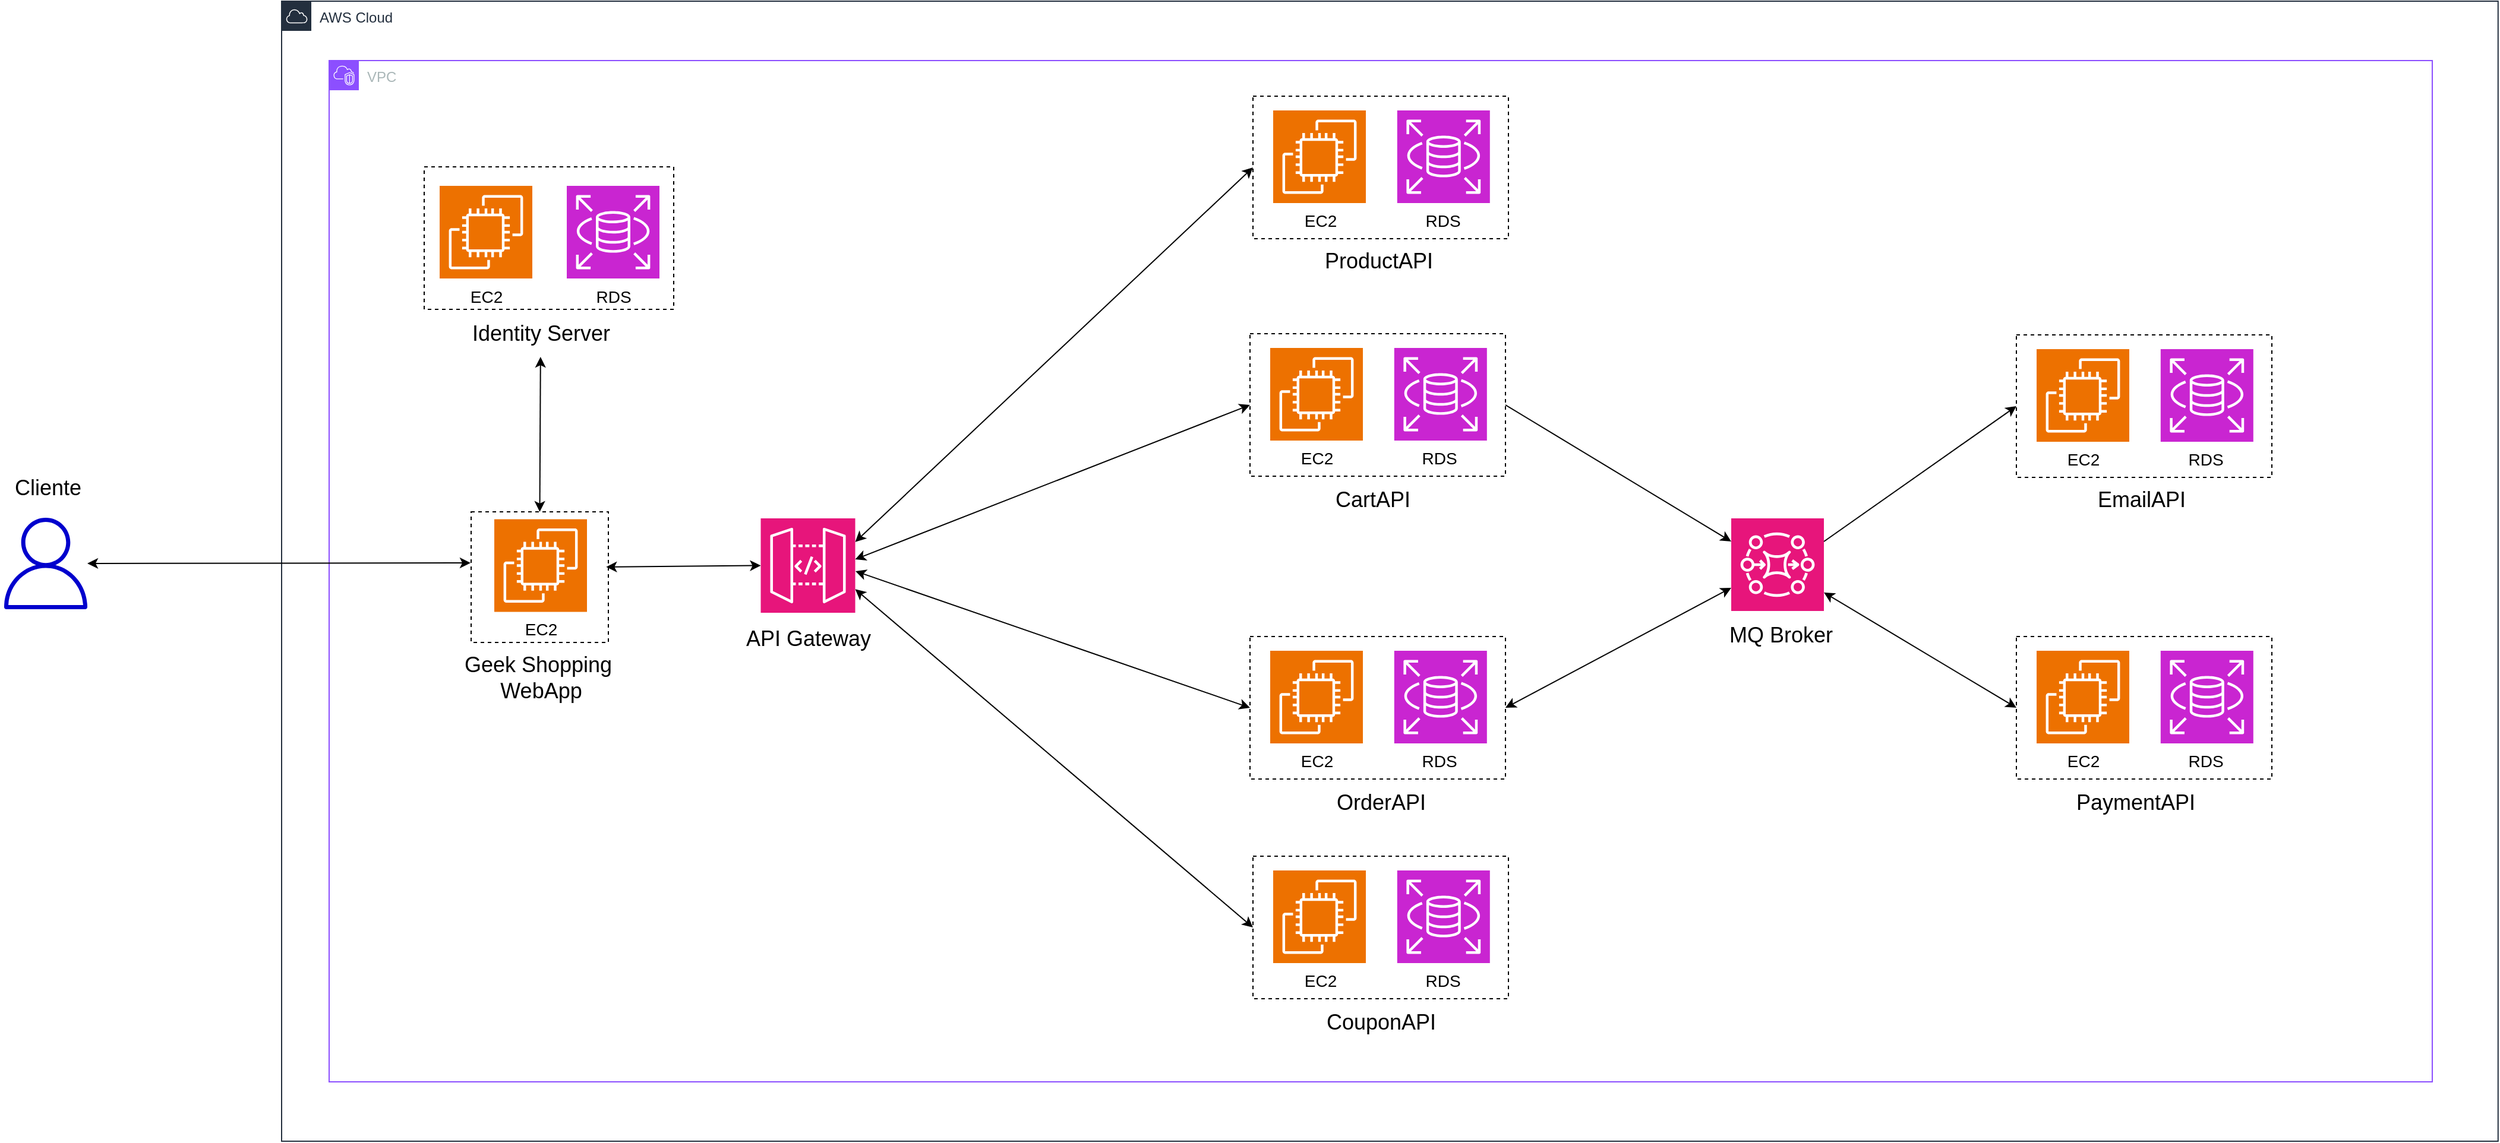 <mxfile version="25.0.3">
  <diagram name="Página-1" id="ZYrXFXTMh5Co8lFkQm1W">
    <mxGraphModel dx="3292" dy="1300" grid="1" gridSize="10" guides="1" tooltips="1" connect="1" arrows="1" fold="1" page="1" pageScale="1" pageWidth="827" pageHeight="1169" math="0" shadow="0">
      <root>
        <mxCell id="0" />
        <mxCell id="1" parent="0" />
        <mxCell id="eIzoueygHuHwb89tyksf-4" value="&lt;font style=&quot;font-size: 18px;&quot;&gt;Cliente&lt;/font&gt;" style="text;html=1;align=center;verticalAlign=middle;resizable=0;points=[];autosize=1;strokeColor=none;fillColor=none;" parent="1" vertex="1">
          <mxGeometry x="-827" y="410" width="80" height="40" as="geometry" />
        </mxCell>
        <mxCell id="xBQm6iWofpUOaXLiv4rK-24" value="" style="sketch=0;outlineConnect=0;fontColor=#232F3E;gradientColor=none;fillColor=#0000CD;strokeColor=none;dashed=0;verticalLabelPosition=bottom;verticalAlign=top;align=center;html=1;fontSize=12;fontStyle=0;aspect=fixed;pointerEvents=1;shape=mxgraph.aws4.user;" parent="1" vertex="1">
          <mxGeometry x="-827" y="455" width="77" height="77" as="geometry" />
        </mxCell>
        <mxCell id="Vf5IzShE180shMKCOmAt-81" value="AWS Cloud" style="points=[[0,0],[0.25,0],[0.5,0],[0.75,0],[1,0],[1,0.25],[1,0.5],[1,0.75],[1,1],[0.75,1],[0.5,1],[0.25,1],[0,1],[0,0.75],[0,0.5],[0,0.25]];outlineConnect=0;gradientColor=none;html=1;whiteSpace=wrap;fontSize=12;fontStyle=0;container=1;pointerEvents=0;collapsible=0;recursiveResize=0;shape=mxgraph.aws4.group;grIcon=mxgraph.aws4.group_aws_cloud;strokeColor=#232F3E;fillColor=none;verticalAlign=top;align=left;spacingLeft=30;fontColor=#232F3E;dashed=0;" vertex="1" parent="1">
          <mxGeometry x="-590" y="20" width="1865.4" height="960" as="geometry" />
        </mxCell>
        <mxCell id="Vf5IzShE180shMKCOmAt-80" value="VPC" style="points=[[0,0],[0.25,0],[0.5,0],[0.75,0],[1,0],[1,0.25],[1,0.5],[1,0.75],[1,1],[0.75,1],[0.5,1],[0.25,1],[0,1],[0,0.75],[0,0.5],[0,0.25]];outlineConnect=0;gradientColor=none;html=1;whiteSpace=wrap;fontSize=12;fontStyle=0;container=1;pointerEvents=0;collapsible=0;recursiveResize=0;shape=mxgraph.aws4.group;grIcon=mxgraph.aws4.group_vpc2;strokeColor=#8C4FFF;fillColor=none;verticalAlign=top;align=left;spacingLeft=30;fontColor=#AAB7B8;dashed=0;" vertex="1" parent="Vf5IzShE180shMKCOmAt-81">
          <mxGeometry x="40" y="50" width="1770" height="860" as="geometry" />
        </mxCell>
        <mxCell id="Vf5IzShE180shMKCOmAt-107" value="" style="fontStyle=0;dashed=1;html=1;whiteSpace=wrap;" vertex="1" parent="Vf5IzShE180shMKCOmAt-80">
          <mxGeometry x="119.5" y="380" width="115.5" height="110" as="geometry" />
        </mxCell>
        <mxCell id="Vf5IzShE180shMKCOmAt-3" value="" style="sketch=0;points=[[0,0,0],[0.25,0,0],[0.5,0,0],[0.75,0,0],[1,0,0],[0,1,0],[0.25,1,0],[0.5,1,0],[0.75,1,0],[1,1,0],[0,0.25,0],[0,0.5,0],[0,0.75,0],[1,0.25,0],[1,0.5,0],[1,0.75,0]];outlineConnect=0;fontColor=#232F3E;fillColor=#E7157B;strokeColor=#ffffff;dashed=0;verticalLabelPosition=bottom;verticalAlign=top;align=center;html=1;fontSize=12;fontStyle=0;aspect=fixed;shape=mxgraph.aws4.resourceIcon;resIcon=mxgraph.aws4.api_gateway;direction=west;" vertex="1" parent="Vf5IzShE180shMKCOmAt-80">
          <mxGeometry x="363.25" y="385.5" width="79.5" height="79.5" as="geometry" />
        </mxCell>
        <mxCell id="Vf5IzShE180shMKCOmAt-6" value="&lt;font style=&quot;font-size: 18px;&quot;&gt;API Gateway&lt;/font&gt;" style="text;html=1;align=center;verticalAlign=middle;resizable=0;points=[];autosize=1;strokeColor=none;fillColor=none;" vertex="1" parent="Vf5IzShE180shMKCOmAt-80">
          <mxGeometry x="338" y="466.5" width="130" height="40" as="geometry" />
        </mxCell>
        <mxCell id="Vf5IzShE180shMKCOmAt-10" value="&lt;font style=&quot;font-size: 18px;&quot;&gt;Geek Shopping&amp;nbsp;&lt;/font&gt;&lt;div&gt;&lt;font style=&quot;font-size: 18px;&quot;&gt;WebApp&lt;/font&gt;&lt;/div&gt;" style="text;html=1;align=center;verticalAlign=middle;resizable=0;points=[];autosize=1;strokeColor=none;fillColor=none;" vertex="1" parent="Vf5IzShE180shMKCOmAt-80">
          <mxGeometry x="103" y="490" width="150" height="60" as="geometry" />
        </mxCell>
        <mxCell id="Vf5IzShE180shMKCOmAt-21" value="" style="sketch=0;points=[[0,0,0],[0.25,0,0],[0.5,0,0],[0.75,0,0],[1,0,0],[0,1,0],[0.25,1,0],[0.5,1,0],[0.75,1,0],[1,1,0],[0,0.25,0],[0,0.5,0],[0,0.75,0],[1,0.25,0],[1,0.5,0],[1,0.75,0]];outlineConnect=0;fontColor=#232F3E;fillColor=#E7157B;strokeColor=#ffffff;dashed=0;verticalLabelPosition=bottom;verticalAlign=top;align=center;html=1;fontSize=12;fontStyle=0;aspect=fixed;shape=mxgraph.aws4.resourceIcon;resIcon=mxgraph.aws4.mq;" vertex="1" parent="Vf5IzShE180shMKCOmAt-80">
          <mxGeometry x="1180" y="385.5" width="78" height="78" as="geometry" />
        </mxCell>
        <mxCell id="Vf5IzShE180shMKCOmAt-64" value="&lt;font style=&quot;font-size: 18px;&quot;&gt;&amp;nbsp;MQ Broker&lt;/font&gt;" style="text;html=1;align=center;verticalAlign=middle;resizable=0;points=[];autosize=1;strokeColor=none;fillColor=none;" vertex="1" parent="Vf5IzShE180shMKCOmAt-80">
          <mxGeometry x="1159" y="463.5" width="120" height="40" as="geometry" />
        </mxCell>
        <mxCell id="Vf5IzShE180shMKCOmAt-58" value="" style="fontStyle=0;dashed=1;html=1;whiteSpace=wrap;" vertex="1" parent="Vf5IzShE180shMKCOmAt-80">
          <mxGeometry x="777.5" y="670" width="215" height="120" as="geometry" />
        </mxCell>
        <mxCell id="Vf5IzShE180shMKCOmAt-59" value="" style="sketch=0;points=[[0,0,0],[0.25,0,0],[0.5,0,0],[0.75,0,0],[1,0,0],[0,1,0],[0.25,1,0],[0.5,1,0],[0.75,1,0],[1,1,0],[0,0.25,0],[0,0.5,0],[0,0.75,0],[1,0.25,0],[1,0.5,0],[1,0.75,0]];outlineConnect=0;fontColor=#232F3E;fillColor=#ED7100;strokeColor=#ffffff;dashed=0;verticalLabelPosition=bottom;verticalAlign=top;align=center;html=1;fontSize=12;fontStyle=0;aspect=fixed;shape=mxgraph.aws4.resourceIcon;resIcon=mxgraph.aws4.ec2;" vertex="1" parent="Vf5IzShE180shMKCOmAt-80">
          <mxGeometry x="794.5" y="682" width="78" height="78" as="geometry" />
        </mxCell>
        <mxCell id="Vf5IzShE180shMKCOmAt-60" value="" style="sketch=0;points=[[0,0,0],[0.25,0,0],[0.5,0,0],[0.75,0,0],[1,0,0],[0,1,0],[0.25,1,0],[0.5,1,0],[0.75,1,0],[1,1,0],[0,0.25,0],[0,0.5,0],[0,0.75,0],[1,0.25,0],[1,0.5,0],[1,0.75,0]];outlineConnect=0;fontColor=#232F3E;fillColor=#C925D1;strokeColor=#ffffff;dashed=0;verticalLabelPosition=bottom;verticalAlign=top;align=center;html=1;fontSize=12;fontStyle=0;aspect=fixed;shape=mxgraph.aws4.resourceIcon;resIcon=mxgraph.aws4.rds;" vertex="1" parent="Vf5IzShE180shMKCOmAt-80">
          <mxGeometry x="898.9" y="682" width="78" height="78" as="geometry" />
        </mxCell>
        <mxCell id="Vf5IzShE180shMKCOmAt-61" value="&lt;font style=&quot;font-size: 18px;&quot;&gt;CouponAPI&lt;/font&gt;" style="text;html=1;align=center;verticalAlign=middle;resizable=0;points=[];autosize=1;strokeColor=none;fillColor=none;" vertex="1" parent="Vf5IzShE180shMKCOmAt-80">
          <mxGeometry x="825" y="790" width="120" height="40" as="geometry" />
        </mxCell>
        <mxCell id="Vf5IzShE180shMKCOmAt-62" value="&lt;font style=&quot;font-size: 14px;&quot;&gt;EC2&lt;/font&gt;" style="text;html=1;align=center;verticalAlign=middle;resizable=0;points=[];autosize=1;strokeColor=none;fillColor=none;" vertex="1" parent="Vf5IzShE180shMKCOmAt-80">
          <mxGeometry x="808.5" y="760" width="50" height="30" as="geometry" />
        </mxCell>
        <mxCell id="Vf5IzShE180shMKCOmAt-63" value="&lt;font style=&quot;font-size: 14px;&quot;&gt;RDS&lt;/font&gt;" style="text;html=1;align=center;verticalAlign=middle;resizable=0;points=[];autosize=1;strokeColor=none;fillColor=none;" vertex="1" parent="Vf5IzShE180shMKCOmAt-80">
          <mxGeometry x="911.5" y="760" width="50" height="30" as="geometry" />
        </mxCell>
        <mxCell id="Vf5IzShE180shMKCOmAt-41" value="" style="fontStyle=0;dashed=1;html=1;whiteSpace=wrap;" vertex="1" parent="Vf5IzShE180shMKCOmAt-80">
          <mxGeometry x="777.5" y="30" width="215" height="120" as="geometry" />
        </mxCell>
        <mxCell id="Vf5IzShE180shMKCOmAt-11" value="" style="sketch=0;points=[[0,0,0],[0.25,0,0],[0.5,0,0],[0.75,0,0],[1,0,0],[0,1,0],[0.25,1,0],[0.5,1,0],[0.75,1,0],[1,1,0],[0,0.25,0],[0,0.5,0],[0,0.75,0],[1,0.25,0],[1,0.5,0],[1,0.75,0]];outlineConnect=0;fontColor=#232F3E;fillColor=#ED7100;strokeColor=#ffffff;dashed=0;verticalLabelPosition=bottom;verticalAlign=top;align=center;html=1;fontSize=12;fontStyle=0;aspect=fixed;shape=mxgraph.aws4.resourceIcon;resIcon=mxgraph.aws4.ec2;" vertex="1" parent="Vf5IzShE180shMKCOmAt-80">
          <mxGeometry x="794.5" y="42" width="78" height="78" as="geometry" />
        </mxCell>
        <mxCell id="Vf5IzShE180shMKCOmAt-15" value="" style="sketch=0;points=[[0,0,0],[0.25,0,0],[0.5,0,0],[0.75,0,0],[1,0,0],[0,1,0],[0.25,1,0],[0.5,1,0],[0.75,1,0],[1,1,0],[0,0.25,0],[0,0.5,0],[0,0.75,0],[1,0.25,0],[1,0.5,0],[1,0.75,0]];outlineConnect=0;fontColor=#232F3E;fillColor=#C925D1;strokeColor=#ffffff;dashed=0;verticalLabelPosition=bottom;verticalAlign=top;align=center;html=1;fontSize=12;fontStyle=0;aspect=fixed;shape=mxgraph.aws4.resourceIcon;resIcon=mxgraph.aws4.rds;" vertex="1" parent="Vf5IzShE180shMKCOmAt-80">
          <mxGeometry x="898.9" y="42" width="78" height="78" as="geometry" />
        </mxCell>
        <mxCell id="Vf5IzShE180shMKCOmAt-42" value="&lt;font style=&quot;font-size: 18px;&quot;&gt;ProductAPI&lt;/font&gt;" style="text;html=1;align=center;verticalAlign=middle;resizable=0;points=[];autosize=1;strokeColor=none;fillColor=none;" vertex="1" parent="Vf5IzShE180shMKCOmAt-80">
          <mxGeometry x="827.5" y="149" width="110" height="40" as="geometry" />
        </mxCell>
        <mxCell id="Vf5IzShE180shMKCOmAt-44" value="&lt;font style=&quot;font-size: 14px;&quot;&gt;EC2&lt;/font&gt;" style="text;html=1;align=center;verticalAlign=middle;resizable=0;points=[];autosize=1;strokeColor=none;fillColor=none;" vertex="1" parent="Vf5IzShE180shMKCOmAt-80">
          <mxGeometry x="808.5" y="120" width="50" height="30" as="geometry" />
        </mxCell>
        <mxCell id="Vf5IzShE180shMKCOmAt-45" value="&lt;font style=&quot;font-size: 14px;&quot;&gt;RDS&lt;/font&gt;" style="text;html=1;align=center;verticalAlign=middle;resizable=0;points=[];autosize=1;strokeColor=none;fillColor=none;" vertex="1" parent="Vf5IzShE180shMKCOmAt-80">
          <mxGeometry x="911.5" y="120" width="50" height="30" as="geometry" />
        </mxCell>
        <mxCell id="Vf5IzShE180shMKCOmAt-46" value="" style="fontStyle=0;dashed=1;html=1;whiteSpace=wrap;" vertex="1" parent="Vf5IzShE180shMKCOmAt-80">
          <mxGeometry x="775" y="230" width="215" height="120" as="geometry" />
        </mxCell>
        <mxCell id="Vf5IzShE180shMKCOmAt-47" value="" style="sketch=0;points=[[0,0,0],[0.25,0,0],[0.5,0,0],[0.75,0,0],[1,0,0],[0,1,0],[0.25,1,0],[0.5,1,0],[0.75,1,0],[1,1,0],[0,0.25,0],[0,0.5,0],[0,0.75,0],[1,0.25,0],[1,0.5,0],[1,0.75,0]];outlineConnect=0;fontColor=#232F3E;fillColor=#ED7100;strokeColor=#ffffff;dashed=0;verticalLabelPosition=bottom;verticalAlign=top;align=center;html=1;fontSize=12;fontStyle=0;aspect=fixed;shape=mxgraph.aws4.resourceIcon;resIcon=mxgraph.aws4.ec2;" vertex="1" parent="Vf5IzShE180shMKCOmAt-80">
          <mxGeometry x="792" y="242" width="78" height="78" as="geometry" />
        </mxCell>
        <mxCell id="Vf5IzShE180shMKCOmAt-48" value="" style="sketch=0;points=[[0,0,0],[0.25,0,0],[0.5,0,0],[0.75,0,0],[1,0,0],[0,1,0],[0.25,1,0],[0.5,1,0],[0.75,1,0],[1,1,0],[0,0.25,0],[0,0.5,0],[0,0.75,0],[1,0.25,0],[1,0.5,0],[1,0.75,0]];outlineConnect=0;fontColor=#232F3E;fillColor=#C925D1;strokeColor=#ffffff;dashed=0;verticalLabelPosition=bottom;verticalAlign=top;align=center;html=1;fontSize=12;fontStyle=0;aspect=fixed;shape=mxgraph.aws4.resourceIcon;resIcon=mxgraph.aws4.rds;" vertex="1" parent="Vf5IzShE180shMKCOmAt-80">
          <mxGeometry x="896.4" y="242" width="78" height="78" as="geometry" />
        </mxCell>
        <mxCell id="Vf5IzShE180shMKCOmAt-50" value="&lt;font style=&quot;font-size: 14px;&quot;&gt;EC2&lt;/font&gt;" style="text;html=1;align=center;verticalAlign=middle;resizable=0;points=[];autosize=1;strokeColor=none;fillColor=none;" vertex="1" parent="Vf5IzShE180shMKCOmAt-80">
          <mxGeometry x="806" y="320" width="50" height="30" as="geometry" />
        </mxCell>
        <mxCell id="Vf5IzShE180shMKCOmAt-51" value="&lt;font style=&quot;font-size: 14px;&quot;&gt;RDS&lt;/font&gt;" style="text;html=1;align=center;verticalAlign=middle;resizable=0;points=[];autosize=1;strokeColor=none;fillColor=none;" vertex="1" parent="Vf5IzShE180shMKCOmAt-80">
          <mxGeometry x="909" y="320" width="50" height="30" as="geometry" />
        </mxCell>
        <mxCell id="Vf5IzShE180shMKCOmAt-49" value="&lt;font style=&quot;font-size: 18px;&quot;&gt;CartAPI&lt;/font&gt;" style="text;html=1;align=center;verticalAlign=middle;resizable=0;points=[];autosize=1;strokeColor=none;fillColor=none;" vertex="1" parent="Vf5IzShE180shMKCOmAt-80">
          <mxGeometry x="832.5" y="350" width="90" height="40" as="geometry" />
        </mxCell>
        <mxCell id="Vf5IzShE180shMKCOmAt-55" value="&lt;font style=&quot;font-size: 18px;&quot;&gt;OrderAPI&lt;/font&gt;" style="text;html=1;align=center;verticalAlign=middle;resizable=0;points=[];autosize=1;strokeColor=none;fillColor=none;" vertex="1" parent="Vf5IzShE180shMKCOmAt-80">
          <mxGeometry x="835" y="605" width="100" height="40" as="geometry" />
        </mxCell>
        <mxCell id="Vf5IzShE180shMKCOmAt-52" value="" style="fontStyle=0;dashed=1;html=1;whiteSpace=wrap;" vertex="1" parent="Vf5IzShE180shMKCOmAt-80">
          <mxGeometry x="775" y="485" width="215" height="120" as="geometry" />
        </mxCell>
        <mxCell id="Vf5IzShE180shMKCOmAt-53" value="" style="sketch=0;points=[[0,0,0],[0.25,0,0],[0.5,0,0],[0.75,0,0],[1,0,0],[0,1,0],[0.25,1,0],[0.5,1,0],[0.75,1,0],[1,1,0],[0,0.25,0],[0,0.5,0],[0,0.75,0],[1,0.25,0],[1,0.5,0],[1,0.75,0]];outlineConnect=0;fontColor=#232F3E;fillColor=#ED7100;strokeColor=#ffffff;dashed=0;verticalLabelPosition=bottom;verticalAlign=top;align=center;html=1;fontSize=12;fontStyle=0;aspect=fixed;shape=mxgraph.aws4.resourceIcon;resIcon=mxgraph.aws4.ec2;" vertex="1" parent="Vf5IzShE180shMKCOmAt-80">
          <mxGeometry x="792" y="497" width="78" height="78" as="geometry" />
        </mxCell>
        <mxCell id="Vf5IzShE180shMKCOmAt-54" value="" style="sketch=0;points=[[0,0,0],[0.25,0,0],[0.5,0,0],[0.75,0,0],[1,0,0],[0,1,0],[0.25,1,0],[0.5,1,0],[0.75,1,0],[1,1,0],[0,0.25,0],[0,0.5,0],[0,0.75,0],[1,0.25,0],[1,0.5,0],[1,0.75,0]];outlineConnect=0;fontColor=#232F3E;fillColor=#C925D1;strokeColor=#ffffff;dashed=0;verticalLabelPosition=bottom;verticalAlign=top;align=center;html=1;fontSize=12;fontStyle=0;aspect=fixed;shape=mxgraph.aws4.resourceIcon;resIcon=mxgraph.aws4.rds;" vertex="1" parent="Vf5IzShE180shMKCOmAt-80">
          <mxGeometry x="896.4" y="497" width="78" height="78" as="geometry" />
        </mxCell>
        <mxCell id="Vf5IzShE180shMKCOmAt-56" value="&lt;font style=&quot;font-size: 14px;&quot;&gt;EC2&lt;/font&gt;" style="text;html=1;align=center;verticalAlign=middle;resizable=0;points=[];autosize=1;strokeColor=none;fillColor=none;" vertex="1" parent="Vf5IzShE180shMKCOmAt-80">
          <mxGeometry x="806" y="575" width="50" height="30" as="geometry" />
        </mxCell>
        <mxCell id="Vf5IzShE180shMKCOmAt-57" value="&lt;font style=&quot;font-size: 14px;&quot;&gt;RDS&lt;/font&gt;" style="text;html=1;align=center;verticalAlign=middle;resizable=0;points=[];autosize=1;strokeColor=none;fillColor=none;" vertex="1" parent="Vf5IzShE180shMKCOmAt-80">
          <mxGeometry x="909" y="575" width="50" height="30" as="geometry" />
        </mxCell>
        <mxCell id="Vf5IzShE180shMKCOmAt-36" value="" style="fontStyle=0;dashed=1;html=1;whiteSpace=wrap;" vertex="1" parent="Vf5IzShE180shMKCOmAt-80">
          <mxGeometry x="80" y="89.5" width="210" height="120" as="geometry" />
        </mxCell>
        <mxCell id="Vf5IzShE180shMKCOmAt-19" value="" style="sketch=0;points=[[0,0,0],[0.25,0,0],[0.5,0,0],[0.75,0,0],[1,0,0],[0,1,0],[0.25,1,0],[0.5,1,0],[0.75,1,0],[1,1,0],[0,0.25,0],[0,0.5,0],[0,0.75,0],[1,0.25,0],[1,0.5,0],[1,0.75,0]];outlineConnect=0;fontColor=#232F3E;fillColor=#ED7100;strokeColor=#ffffff;dashed=0;verticalLabelPosition=bottom;verticalAlign=top;align=center;html=1;fontSize=12;fontStyle=0;aspect=fixed;shape=mxgraph.aws4.resourceIcon;resIcon=mxgraph.aws4.ec2;" vertex="1" parent="Vf5IzShE180shMKCOmAt-80">
          <mxGeometry x="93" y="105.5" width="78" height="78" as="geometry" />
        </mxCell>
        <mxCell id="Vf5IzShE180shMKCOmAt-20" value="" style="sketch=0;points=[[0,0,0],[0.25,0,0],[0.5,0,0],[0.75,0,0],[1,0,0],[0,1,0],[0.25,1,0],[0.5,1,0],[0.75,1,0],[1,1,0],[0,0.25,0],[0,0.5,0],[0,0.75,0],[1,0.25,0],[1,0.5,0],[1,0.75,0]];outlineConnect=0;fontColor=#232F3E;fillColor=#C925D1;strokeColor=#ffffff;dashed=0;verticalLabelPosition=bottom;verticalAlign=top;align=center;html=1;fontSize=12;fontStyle=0;aspect=fixed;shape=mxgraph.aws4.resourceIcon;resIcon=mxgraph.aws4.rds;" vertex="1" parent="Vf5IzShE180shMKCOmAt-80">
          <mxGeometry x="200" y="105.5" width="78" height="78" as="geometry" />
        </mxCell>
        <mxCell id="Vf5IzShE180shMKCOmAt-26" value="&lt;font style=&quot;font-size: 18px;&quot;&gt;Identity Server&lt;/font&gt;" style="text;html=1;align=center;verticalAlign=middle;resizable=0;points=[];autosize=1;strokeColor=none;fillColor=none;" vertex="1" parent="Vf5IzShE180shMKCOmAt-80">
          <mxGeometry x="108" y="209.5" width="140" height="40" as="geometry" />
        </mxCell>
        <mxCell id="Vf5IzShE180shMKCOmAt-37" value="&lt;font style=&quot;font-size: 14px;&quot;&gt;EC2&lt;/font&gt;" style="text;html=1;align=center;verticalAlign=middle;resizable=0;points=[];autosize=1;strokeColor=none;fillColor=none;" vertex="1" parent="Vf5IzShE180shMKCOmAt-80">
          <mxGeometry x="107" y="183.5" width="50" height="30" as="geometry" />
        </mxCell>
        <mxCell id="Vf5IzShE180shMKCOmAt-38" value="&lt;font style=&quot;font-size: 14px;&quot;&gt;RDS&lt;/font&gt;" style="text;html=1;align=center;verticalAlign=middle;resizable=0;points=[];autosize=1;strokeColor=none;fillColor=none;" vertex="1" parent="Vf5IzShE180shMKCOmAt-80">
          <mxGeometry x="214" y="183.5" width="50" height="30" as="geometry" />
        </mxCell>
        <mxCell id="Vf5IzShE180shMKCOmAt-65" value="" style="fontStyle=0;dashed=1;html=1;whiteSpace=wrap;" vertex="1" parent="Vf5IzShE180shMKCOmAt-80">
          <mxGeometry x="1420" y="231" width="215" height="120" as="geometry" />
        </mxCell>
        <mxCell id="Vf5IzShE180shMKCOmAt-66" value="" style="sketch=0;points=[[0,0,0],[0.25,0,0],[0.5,0,0],[0.75,0,0],[1,0,0],[0,1,0],[0.25,1,0],[0.5,1,0],[0.75,1,0],[1,1,0],[0,0.25,0],[0,0.5,0],[0,0.75,0],[1,0.25,0],[1,0.5,0],[1,0.75,0]];outlineConnect=0;fontColor=#232F3E;fillColor=#ED7100;strokeColor=#ffffff;dashed=0;verticalLabelPosition=bottom;verticalAlign=top;align=center;html=1;fontSize=12;fontStyle=0;aspect=fixed;shape=mxgraph.aws4.resourceIcon;resIcon=mxgraph.aws4.ec2;" vertex="1" parent="Vf5IzShE180shMKCOmAt-80">
          <mxGeometry x="1437" y="243" width="78" height="78" as="geometry" />
        </mxCell>
        <mxCell id="Vf5IzShE180shMKCOmAt-67" value="" style="sketch=0;points=[[0,0,0],[0.25,0,0],[0.5,0,0],[0.75,0,0],[1,0,0],[0,1,0],[0.25,1,0],[0.5,1,0],[0.75,1,0],[1,1,0],[0,0.25,0],[0,0.5,0],[0,0.75,0],[1,0.25,0],[1,0.5,0],[1,0.75,0]];outlineConnect=0;fontColor=#232F3E;fillColor=#C925D1;strokeColor=#ffffff;dashed=0;verticalLabelPosition=bottom;verticalAlign=top;align=center;html=1;fontSize=12;fontStyle=0;aspect=fixed;shape=mxgraph.aws4.resourceIcon;resIcon=mxgraph.aws4.rds;" vertex="1" parent="Vf5IzShE180shMKCOmAt-80">
          <mxGeometry x="1541.4" y="243" width="78" height="78" as="geometry" />
        </mxCell>
        <mxCell id="Vf5IzShE180shMKCOmAt-68" value="&lt;font style=&quot;font-size: 18px;&quot;&gt;EmailAPI&lt;/font&gt;" style="text;html=1;align=center;verticalAlign=middle;resizable=0;points=[];autosize=1;strokeColor=none;fillColor=none;" vertex="1" parent="Vf5IzShE180shMKCOmAt-80">
          <mxGeometry x="1475" y="350" width="100" height="40" as="geometry" />
        </mxCell>
        <mxCell id="Vf5IzShE180shMKCOmAt-69" value="&lt;font style=&quot;font-size: 14px;&quot;&gt;EC2&lt;/font&gt;" style="text;html=1;align=center;verticalAlign=middle;resizable=0;points=[];autosize=1;strokeColor=none;fillColor=none;" vertex="1" parent="Vf5IzShE180shMKCOmAt-80">
          <mxGeometry x="1451" y="321" width="50" height="30" as="geometry" />
        </mxCell>
        <mxCell id="Vf5IzShE180shMKCOmAt-70" value="&lt;font style=&quot;font-size: 14px;&quot;&gt;RDS&lt;/font&gt;" style="text;html=1;align=center;verticalAlign=middle;resizable=0;points=[];autosize=1;strokeColor=none;fillColor=none;" vertex="1" parent="Vf5IzShE180shMKCOmAt-80">
          <mxGeometry x="1554" y="321" width="50" height="30" as="geometry" />
        </mxCell>
        <mxCell id="Vf5IzShE180shMKCOmAt-71" value="" style="fontStyle=0;dashed=1;html=1;whiteSpace=wrap;" vertex="1" parent="Vf5IzShE180shMKCOmAt-80">
          <mxGeometry x="1420" y="485" width="215" height="120" as="geometry" />
        </mxCell>
        <mxCell id="Vf5IzShE180shMKCOmAt-72" value="" style="sketch=0;points=[[0,0,0],[0.25,0,0],[0.5,0,0],[0.75,0,0],[1,0,0],[0,1,0],[0.25,1,0],[0.5,1,0],[0.75,1,0],[1,1,0],[0,0.25,0],[0,0.5,0],[0,0.75,0],[1,0.25,0],[1,0.5,0],[1,0.75,0]];outlineConnect=0;fontColor=#232F3E;fillColor=#ED7100;strokeColor=#ffffff;dashed=0;verticalLabelPosition=bottom;verticalAlign=top;align=center;html=1;fontSize=12;fontStyle=0;aspect=fixed;shape=mxgraph.aws4.resourceIcon;resIcon=mxgraph.aws4.ec2;" vertex="1" parent="Vf5IzShE180shMKCOmAt-80">
          <mxGeometry x="1437" y="497" width="78" height="78" as="geometry" />
        </mxCell>
        <mxCell id="Vf5IzShE180shMKCOmAt-73" value="" style="sketch=0;points=[[0,0,0],[0.25,0,0],[0.5,0,0],[0.75,0,0],[1,0,0],[0,1,0],[0.25,1,0],[0.5,1,0],[0.75,1,0],[1,1,0],[0,0.25,0],[0,0.5,0],[0,0.75,0],[1,0.25,0],[1,0.5,0],[1,0.75,0]];outlineConnect=0;fontColor=#232F3E;fillColor=#C925D1;strokeColor=#ffffff;dashed=0;verticalLabelPosition=bottom;verticalAlign=top;align=center;html=1;fontSize=12;fontStyle=0;aspect=fixed;shape=mxgraph.aws4.resourceIcon;resIcon=mxgraph.aws4.rds;" vertex="1" parent="Vf5IzShE180shMKCOmAt-80">
          <mxGeometry x="1541.4" y="497" width="78" height="78" as="geometry" />
        </mxCell>
        <mxCell id="Vf5IzShE180shMKCOmAt-75" value="&lt;font style=&quot;font-size: 14px;&quot;&gt;EC2&lt;/font&gt;" style="text;html=1;align=center;verticalAlign=middle;resizable=0;points=[];autosize=1;strokeColor=none;fillColor=none;" vertex="1" parent="Vf5IzShE180shMKCOmAt-80">
          <mxGeometry x="1451" y="575" width="50" height="30" as="geometry" />
        </mxCell>
        <mxCell id="Vf5IzShE180shMKCOmAt-76" value="&lt;font style=&quot;font-size: 14px;&quot;&gt;RDS&lt;/font&gt;" style="text;html=1;align=center;verticalAlign=middle;resizable=0;points=[];autosize=1;strokeColor=none;fillColor=none;" vertex="1" parent="Vf5IzShE180shMKCOmAt-80">
          <mxGeometry x="1554" y="575" width="50" height="30" as="geometry" />
        </mxCell>
        <mxCell id="Vf5IzShE180shMKCOmAt-77" value="&lt;font style=&quot;font-size: 18px;&quot;&gt;PaymentAPI&lt;/font&gt;" style="text;html=1;align=center;verticalAlign=middle;resizable=0;points=[];autosize=1;strokeColor=none;fillColor=none;" vertex="1" parent="Vf5IzShE180shMKCOmAt-80">
          <mxGeometry x="1460" y="605" width="120" height="40" as="geometry" />
        </mxCell>
        <mxCell id="Vf5IzShE180shMKCOmAt-98" value="" style="endArrow=classic;startArrow=classic;html=1;rounded=0;exitX=0;exitY=0.566;exitDx=0;exitDy=0;exitPerimeter=0;entryX=0;entryY=0.5;entryDx=0;entryDy=0;" edge="1" parent="Vf5IzShE180shMKCOmAt-80" source="Vf5IzShE180shMKCOmAt-3" target="Vf5IzShE180shMKCOmAt-46">
          <mxGeometry width="50" height="50" relative="1" as="geometry">
            <mxPoint x="570" y="430" as="sourcePoint" />
            <mxPoint x="620" y="380" as="targetPoint" />
          </mxGeometry>
        </mxCell>
        <mxCell id="Vf5IzShE180shMKCOmAt-99" value="" style="endArrow=classic;startArrow=classic;html=1;rounded=0;entryX=0;entryY=0.5;entryDx=0;entryDy=0;" edge="1" parent="Vf5IzShE180shMKCOmAt-80" target="Vf5IzShE180shMKCOmAt-52">
          <mxGeometry width="50" height="50" relative="1" as="geometry">
            <mxPoint x="443" y="430" as="sourcePoint" />
            <mxPoint x="785" y="300" as="targetPoint" />
          </mxGeometry>
        </mxCell>
        <mxCell id="Vf5IzShE180shMKCOmAt-100" value="" style="endArrow=classic;startArrow=classic;html=1;rounded=0;exitX=0;exitY=0.75;exitDx=0;exitDy=0;exitPerimeter=0;entryX=0;entryY=0.5;entryDx=0;entryDy=0;" edge="1" parent="Vf5IzShE180shMKCOmAt-80" source="Vf5IzShE180shMKCOmAt-3" target="Vf5IzShE180shMKCOmAt-41">
          <mxGeometry width="50" height="50" relative="1" as="geometry">
            <mxPoint x="453" y="435" as="sourcePoint" />
            <mxPoint x="785" y="300" as="targetPoint" />
          </mxGeometry>
        </mxCell>
        <mxCell id="Vf5IzShE180shMKCOmAt-101" value="" style="endArrow=classic;startArrow=classic;html=1;rounded=0;exitX=0;exitY=0.25;exitDx=0;exitDy=0;exitPerimeter=0;entryX=0;entryY=0.5;entryDx=0;entryDy=0;" edge="1" parent="Vf5IzShE180shMKCOmAt-80" source="Vf5IzShE180shMKCOmAt-3" target="Vf5IzShE180shMKCOmAt-58">
          <mxGeometry width="50" height="50" relative="1" as="geometry">
            <mxPoint x="453" y="435" as="sourcePoint" />
            <mxPoint x="785" y="555" as="targetPoint" />
          </mxGeometry>
        </mxCell>
        <mxCell id="Vf5IzShE180shMKCOmAt-102" value="" style="endArrow=classic;startArrow=classic;html=1;rounded=0;exitX=1;exitY=0.5;exitDx=0;exitDy=0;entryX=0;entryY=0.75;entryDx=0;entryDy=0;entryPerimeter=0;" edge="1" parent="Vf5IzShE180shMKCOmAt-80" source="Vf5IzShE180shMKCOmAt-52" target="Vf5IzShE180shMKCOmAt-21">
          <mxGeometry width="50" height="50" relative="1" as="geometry">
            <mxPoint x="453" y="435" as="sourcePoint" />
            <mxPoint x="785" y="555" as="targetPoint" />
          </mxGeometry>
        </mxCell>
        <mxCell id="Vf5IzShE180shMKCOmAt-103" value="" style="endArrow=classic;html=1;rounded=0;entryX=0;entryY=0.25;entryDx=0;entryDy=0;entryPerimeter=0;exitX=1;exitY=0.5;exitDx=0;exitDy=0;" edge="1" parent="Vf5IzShE180shMKCOmAt-80" source="Vf5IzShE180shMKCOmAt-46" target="Vf5IzShE180shMKCOmAt-21">
          <mxGeometry width="50" height="50" relative="1" as="geometry">
            <mxPoint x="810" y="560" as="sourcePoint" />
            <mxPoint x="860" y="510" as="targetPoint" />
          </mxGeometry>
        </mxCell>
        <mxCell id="Vf5IzShE180shMKCOmAt-104" value="" style="endArrow=classic;startArrow=classic;html=1;rounded=0;exitX=0.5;exitY=0;exitDx=0;exitDy=0;" edge="1" parent="Vf5IzShE180shMKCOmAt-80" source="Vf5IzShE180shMKCOmAt-107" target="Vf5IzShE180shMKCOmAt-26">
          <mxGeometry width="50" height="50" relative="1" as="geometry">
            <mxPoint x="178" y="385.5" as="sourcePoint" />
            <mxPoint x="330" y="380" as="targetPoint" />
          </mxGeometry>
        </mxCell>
        <mxCell id="Vf5IzShE180shMKCOmAt-105" value="" style="endArrow=classic;startArrow=classic;html=1;rounded=0;entryX=1;entryY=0.5;entryDx=0;entryDy=0;entryPerimeter=0;exitX=0.984;exitY=0.422;exitDx=0;exitDy=0;exitPerimeter=0;" edge="1" parent="Vf5IzShE180shMKCOmAt-80" source="Vf5IzShE180shMKCOmAt-107" target="Vf5IzShE180shMKCOmAt-3">
          <mxGeometry width="50" height="50" relative="1" as="geometry">
            <mxPoint x="230" y="425" as="sourcePoint" />
            <mxPoint x="330" y="380" as="targetPoint" />
          </mxGeometry>
        </mxCell>
        <mxCell id="Vf5IzShE180shMKCOmAt-110" value="&lt;font style=&quot;font-size: 14px;&quot;&gt;EC2&lt;/font&gt;" style="text;html=1;align=center;verticalAlign=middle;resizable=0;points=[];autosize=1;strokeColor=none;fillColor=none;" vertex="1" parent="Vf5IzShE180shMKCOmAt-80">
          <mxGeometry x="153" y="463.5" width="50" height="30" as="geometry" />
        </mxCell>
        <mxCell id="Vf5IzShE180shMKCOmAt-115" value="" style="endArrow=classic;html=1;rounded=0;entryX=0;entryY=0.5;entryDx=0;entryDy=0;exitX=1;exitY=0.25;exitDx=0;exitDy=0;exitPerimeter=0;" edge="1" parent="Vf5IzShE180shMKCOmAt-80" source="Vf5IzShE180shMKCOmAt-21" target="Vf5IzShE180shMKCOmAt-65">
          <mxGeometry width="50" height="50" relative="1" as="geometry">
            <mxPoint x="1000" y="300" as="sourcePoint" />
            <mxPoint x="1190" y="435" as="targetPoint" />
          </mxGeometry>
        </mxCell>
        <mxCell id="Vf5IzShE180shMKCOmAt-116" value="" style="endArrow=classic;startArrow=classic;html=1;rounded=0;entryX=0;entryY=0.5;entryDx=0;entryDy=0;" edge="1" parent="Vf5IzShE180shMKCOmAt-80" source="Vf5IzShE180shMKCOmAt-21" target="Vf5IzShE180shMKCOmAt-71">
          <mxGeometry width="50" height="50" relative="1" as="geometry">
            <mxPoint x="1000" y="555" as="sourcePoint" />
            <mxPoint x="1190" y="435" as="targetPoint" />
          </mxGeometry>
        </mxCell>
        <mxCell id="Vf5IzShE180shMKCOmAt-118" value="" style="sketch=0;points=[[0,0,0],[0.25,0,0],[0.5,0,0],[0.75,0,0],[1,0,0],[0,1,0],[0.25,1,0],[0.5,1,0],[0.75,1,0],[1,1,0],[0,0.25,0],[0,0.5,0],[0,0.75,0],[1,0.25,0],[1,0.5,0],[1,0.75,0]];outlineConnect=0;fontColor=#232F3E;fillColor=#ED7100;strokeColor=#ffffff;dashed=0;verticalLabelPosition=bottom;verticalAlign=top;align=center;html=1;fontSize=12;fontStyle=0;aspect=fixed;shape=mxgraph.aws4.resourceIcon;resIcon=mxgraph.aws4.ec2;" vertex="1" parent="Vf5IzShE180shMKCOmAt-80">
          <mxGeometry x="139" y="386.25" width="78" height="78" as="geometry" />
        </mxCell>
        <mxCell id="Vf5IzShE180shMKCOmAt-106" value="" style="endArrow=classic;startArrow=classic;html=1;rounded=0;" edge="1" parent="1" source="xBQm6iWofpUOaXLiv4rK-24">
          <mxGeometry width="50" height="50" relative="1" as="geometry">
            <mxPoint x="-270" y="500" as="sourcePoint" />
            <mxPoint x="-431" y="493" as="targetPoint" />
          </mxGeometry>
        </mxCell>
      </root>
    </mxGraphModel>
  </diagram>
</mxfile>
